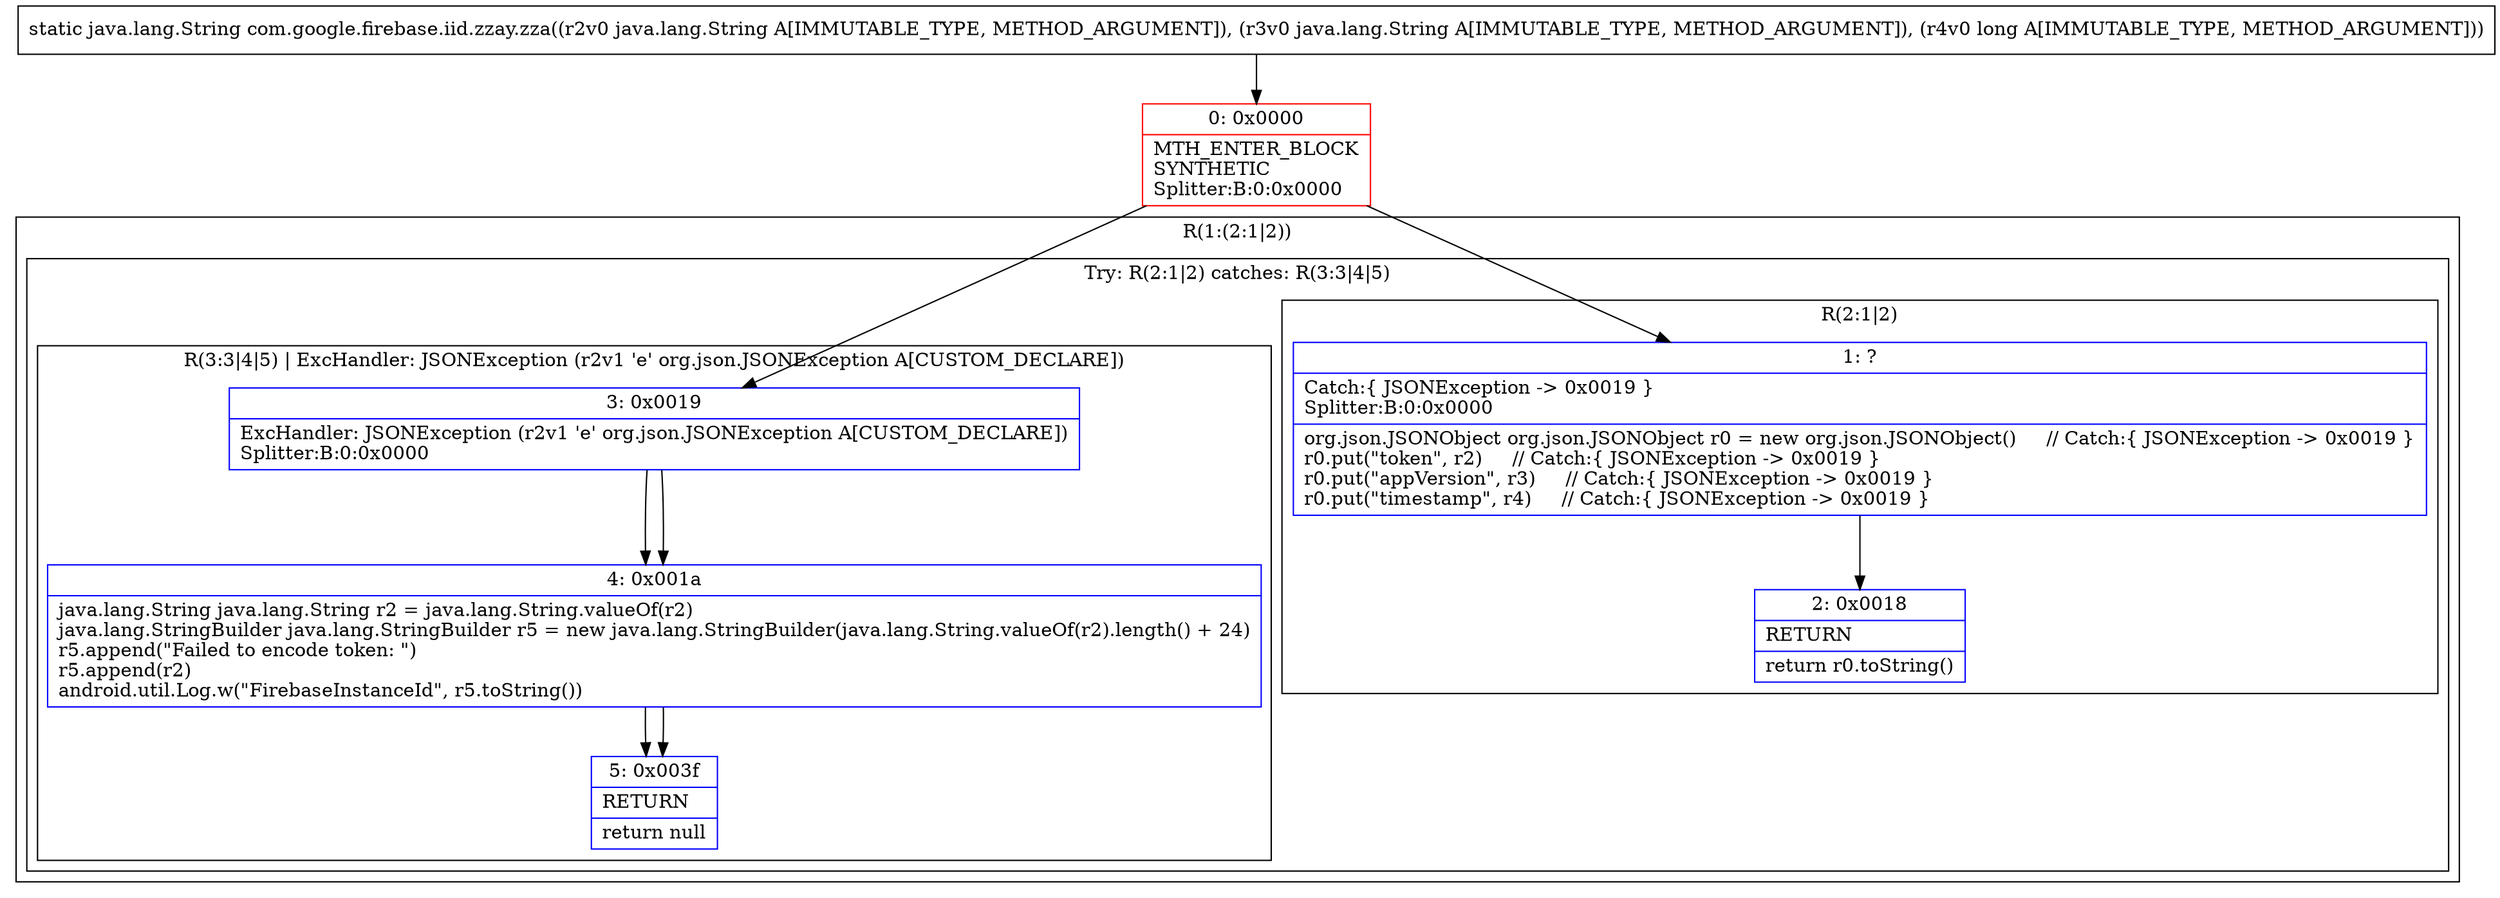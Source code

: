digraph "CFG forcom.google.firebase.iid.zzay.zza(Ljava\/lang\/String;Ljava\/lang\/String;J)Ljava\/lang\/String;" {
subgraph cluster_Region_2022466428 {
label = "R(1:(2:1|2))";
node [shape=record,color=blue];
subgraph cluster_TryCatchRegion_830784924 {
label = "Try: R(2:1|2) catches: R(3:3|4|5)";
node [shape=record,color=blue];
subgraph cluster_Region_1921760672 {
label = "R(2:1|2)";
node [shape=record,color=blue];
Node_1 [shape=record,label="{1\:\ ?|Catch:\{ JSONException \-\> 0x0019 \}\lSplitter:B:0:0x0000\l|org.json.JSONObject org.json.JSONObject r0 = new org.json.JSONObject()     \/\/ Catch:\{ JSONException \-\> 0x0019 \}\lr0.put(\"token\", r2)     \/\/ Catch:\{ JSONException \-\> 0x0019 \}\lr0.put(\"appVersion\", r3)     \/\/ Catch:\{ JSONException \-\> 0x0019 \}\lr0.put(\"timestamp\", r4)     \/\/ Catch:\{ JSONException \-\> 0x0019 \}\l}"];
Node_2 [shape=record,label="{2\:\ 0x0018|RETURN\l|return r0.toString()\l}"];
}
subgraph cluster_Region_2119406298 {
label = "R(3:3|4|5) | ExcHandler: JSONException (r2v1 'e' org.json.JSONException A[CUSTOM_DECLARE])\l";
node [shape=record,color=blue];
Node_3 [shape=record,label="{3\:\ 0x0019|ExcHandler: JSONException (r2v1 'e' org.json.JSONException A[CUSTOM_DECLARE])\lSplitter:B:0:0x0000\l}"];
Node_4 [shape=record,label="{4\:\ 0x001a|java.lang.String java.lang.String r2 = java.lang.String.valueOf(r2)\ljava.lang.StringBuilder java.lang.StringBuilder r5 = new java.lang.StringBuilder(java.lang.String.valueOf(r2).length() + 24)\lr5.append(\"Failed to encode token: \")\lr5.append(r2)\landroid.util.Log.w(\"FirebaseInstanceId\", r5.toString())\l}"];
Node_5 [shape=record,label="{5\:\ 0x003f|RETURN\l|return null\l}"];
}
}
}
subgraph cluster_Region_2119406298 {
label = "R(3:3|4|5) | ExcHandler: JSONException (r2v1 'e' org.json.JSONException A[CUSTOM_DECLARE])\l";
node [shape=record,color=blue];
Node_3 [shape=record,label="{3\:\ 0x0019|ExcHandler: JSONException (r2v1 'e' org.json.JSONException A[CUSTOM_DECLARE])\lSplitter:B:0:0x0000\l}"];
Node_4 [shape=record,label="{4\:\ 0x001a|java.lang.String java.lang.String r2 = java.lang.String.valueOf(r2)\ljava.lang.StringBuilder java.lang.StringBuilder r5 = new java.lang.StringBuilder(java.lang.String.valueOf(r2).length() + 24)\lr5.append(\"Failed to encode token: \")\lr5.append(r2)\landroid.util.Log.w(\"FirebaseInstanceId\", r5.toString())\l}"];
Node_5 [shape=record,label="{5\:\ 0x003f|RETURN\l|return null\l}"];
}
Node_0 [shape=record,color=red,label="{0\:\ 0x0000|MTH_ENTER_BLOCK\lSYNTHETIC\lSplitter:B:0:0x0000\l}"];
MethodNode[shape=record,label="{static java.lang.String com.google.firebase.iid.zzay.zza((r2v0 java.lang.String A[IMMUTABLE_TYPE, METHOD_ARGUMENT]), (r3v0 java.lang.String A[IMMUTABLE_TYPE, METHOD_ARGUMENT]), (r4v0 long A[IMMUTABLE_TYPE, METHOD_ARGUMENT])) }"];
MethodNode -> Node_0;
Node_1 -> Node_2;
Node_3 -> Node_4;
Node_4 -> Node_5;
Node_3 -> Node_4;
Node_4 -> Node_5;
Node_0 -> Node_1;
Node_0 -> Node_3;
}

